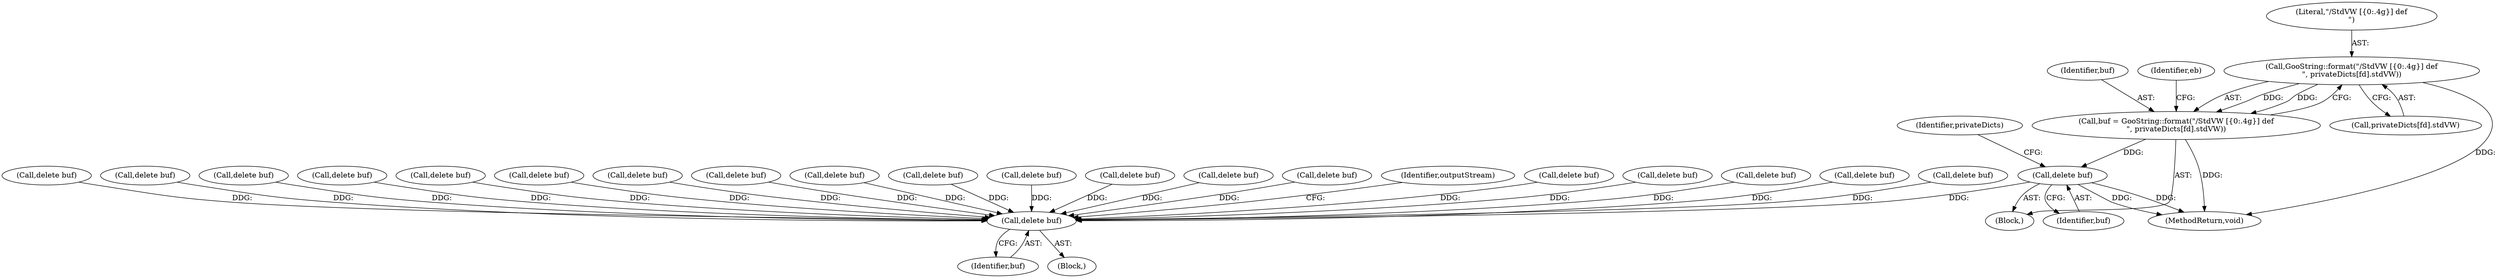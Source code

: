 digraph "0_poppler_da63c35549e8852a410946ab016a3f25ac701bdf@array" {
"1000923" [label="(Call,GooString::format(\"/StdVW [{0:.4g}] def\n\", privateDicts[fd].stdVW))"];
"1000921" [label="(Call,buf = GooString::format(\"/StdVW [{0:.4g}] def\n\", privateDicts[fd].stdVW))"];
"1000934" [label="(Call,delete buf)"];
"1000355" [label="(Call,delete buf)"];
"1000922" [label="(Identifier,buf)"];
"1000762" [label="(Call,delete buf)"];
"1000842" [label="(Call,delete buf)"];
"1000658" [label="(Call,delete buf)"];
"1000912" [label="(Call,delete buf)"];
"1000356" [label="(Identifier,buf)"];
"1000355" [label="(Call,delete buf)"];
"1000920" [label="(Block,)"];
"1000295" [label="(Block,)"];
"1001135" [label="(Call,delete buf)"];
"1000529" [label="(Call,delete buf)"];
"1000924" [label="(Literal,\"/StdVW [{0:.4g}] def\n\")"];
"1000497" [label="(Call,delete buf)"];
"1000939" [label="(Identifier,privateDicts)"];
"1001111" [label="(Call,delete buf)"];
"1000814" [label="(Call,delete buf)"];
"1000921" [label="(Call,buf = GooString::format(\"/StdVW [{0:.4g}] def\n\", privateDicts[fd].stdVW))"];
"1001087" [label="(Call,delete buf)"];
"1000890" [label="(Call,delete buf)"];
"1000934" [label="(Call,delete buf)"];
"1000477" [label="(Call,delete buf)"];
"1000932" [label="(Identifier,eb)"];
"1000866" [label="(Call,delete buf)"];
"1000710" [label="(Call,delete buf)"];
"1000358" [label="(Identifier,outputStream)"];
"1000982" [label="(Call,delete buf)"];
"1001258" [label="(Call,delete buf)"];
"1000545" [label="(Call,delete buf)"];
"1000923" [label="(Call,GooString::format(\"/StdVW [{0:.4g}] def\n\", privateDicts[fd].stdVW))"];
"1001034" [label="(Call,delete buf)"];
"1000925" [label="(Call,privateDicts[fd].stdVW)"];
"1000935" [label="(Identifier,buf)"];
"1001475" [label="(MethodReturn,void)"];
"1001063" [label="(Call,delete buf)"];
"1000923" -> "1000921"  [label="AST: "];
"1000923" -> "1000925"  [label="CFG: "];
"1000924" -> "1000923"  [label="AST: "];
"1000925" -> "1000923"  [label="AST: "];
"1000921" -> "1000923"  [label="CFG: "];
"1000923" -> "1001475"  [label="DDG: "];
"1000923" -> "1000921"  [label="DDG: "];
"1000923" -> "1000921"  [label="DDG: "];
"1000921" -> "1000920"  [label="AST: "];
"1000922" -> "1000921"  [label="AST: "];
"1000932" -> "1000921"  [label="CFG: "];
"1000921" -> "1001475"  [label="DDG: "];
"1000921" -> "1000934"  [label="DDG: "];
"1000934" -> "1000920"  [label="AST: "];
"1000934" -> "1000935"  [label="CFG: "];
"1000935" -> "1000934"  [label="AST: "];
"1000939" -> "1000934"  [label="CFG: "];
"1000934" -> "1001475"  [label="DDG: "];
"1000934" -> "1001475"  [label="DDG: "];
"1000934" -> "1000355"  [label="DDG: "];
"1000355" -> "1000295"  [label="AST: "];
"1000355" -> "1000356"  [label="CFG: "];
"1000356" -> "1000355"  [label="AST: "];
"1000358" -> "1000355"  [label="CFG: "];
"1000497" -> "1000355"  [label="DDG: "];
"1001087" -> "1000355"  [label="DDG: "];
"1000545" -> "1000355"  [label="DDG: "];
"1001034" -> "1000355"  [label="DDG: "];
"1001063" -> "1000355"  [label="DDG: "];
"1001135" -> "1000355"  [label="DDG: "];
"1000658" -> "1000355"  [label="DDG: "];
"1001258" -> "1000355"  [label="DDG: "];
"1000477" -> "1000355"  [label="DDG: "];
"1000912" -> "1000355"  [label="DDG: "];
"1001111" -> "1000355"  [label="DDG: "];
"1000890" -> "1000355"  [label="DDG: "];
"1000866" -> "1000355"  [label="DDG: "];
"1000710" -> "1000355"  [label="DDG: "];
"1000842" -> "1000355"  [label="DDG: "];
"1000529" -> "1000355"  [label="DDG: "];
"1000814" -> "1000355"  [label="DDG: "];
"1000762" -> "1000355"  [label="DDG: "];
"1000982" -> "1000355"  [label="DDG: "];
}
